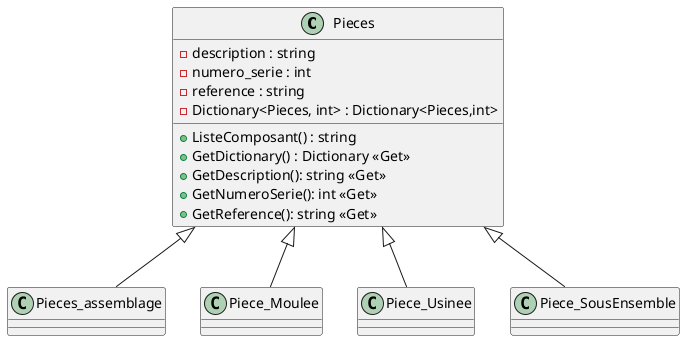 @startuml diagram

class Pieces
{
    -description : string
    -numero_serie : int
    -reference : string
    -Dictionary<Pieces, int> : Dictionary<Pieces,int>
    +ListeComposant() : string
    +GetDictionary() : Dictionary <<Get>>
    +GetDescription(): string <<Get>>
    +GetNumeroSerie(): int <<Get>>
    +GetReference(): string <<Get>>
}

class Pieces_assemblage

class Piece_Moulee

class Piece_Usinee

class Piece_SousEnsemble

Pieces <|-- Piece_Moulee
Pieces <|-- Pieces_assemblage
Pieces <|-- Piece_Usinee
Pieces <|-- Piece_SousEnsemble


@enduml